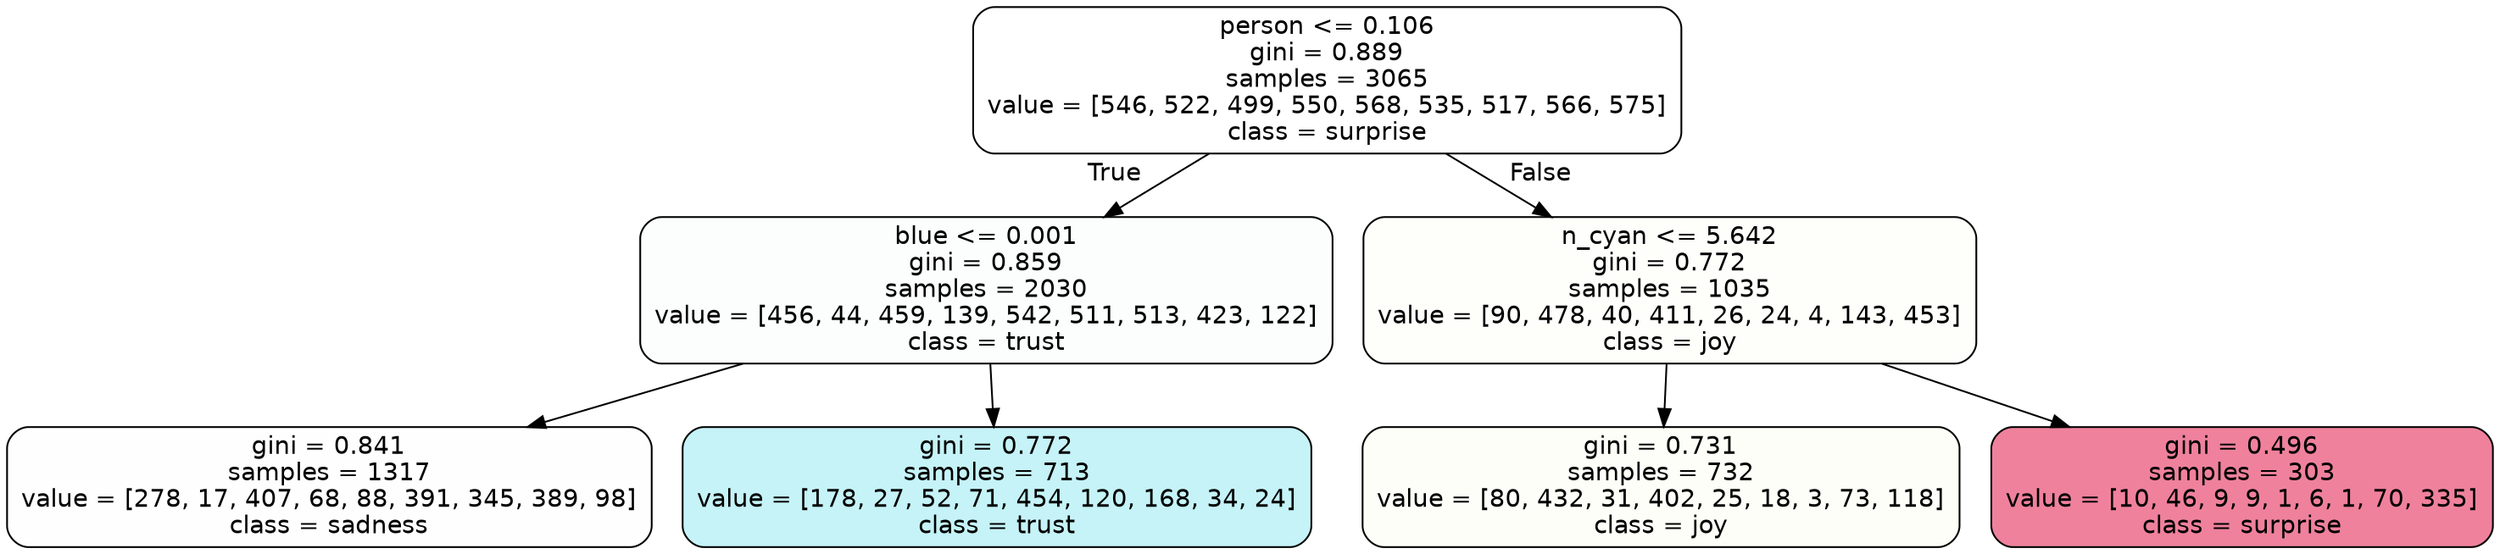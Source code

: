 digraph Tree {
node [shape=box, style="filled, rounded", color="black", fontname=helvetica] ;
edge [fontname=helvetica] ;
0 [label="person <= 0.106\ngini = 0.889\nsamples = 3065\nvalue = [546, 522, 499, 550, 568, 535, 517, 566, 575]\nclass = surprise", fillcolor="#e5396400"] ;
1 [label="blue <= 0.001\ngini = 0.859\nsamples = 2030\nvalue = [456, 44, 459, 139, 542, 511, 513, 423, 122]\nclass = trust", fillcolor="#39d7e503"] ;
0 -> 1 [labeldistance=2.5, labelangle=45, headlabel="True"] ;
2 [label="gini = 0.841\nsamples = 1317\nvalue = [278, 17, 407, 68, 88, 391, 345, 389, 98]\nclass = sadness", fillcolor="#64e53902"] ;
1 -> 2 ;
3 [label="gini = 0.772\nsamples = 713\nvalue = [178, 27, 52, 71, 454, 120, 168, 34, 24]\nclass = trust", fillcolor="#39d7e54a"] ;
1 -> 3 ;
4 [label="n_cyan <= 5.642\ngini = 0.772\nsamples = 1035\nvalue = [90, 478, 40, 411, 26, 24, 4, 143, 453]\nclass = joy", fillcolor="#d7e53905"] ;
0 -> 4 [labeldistance=2.5, labelangle=-45, headlabel="False"] ;
5 [label="gini = 0.731\nsamples = 732\nvalue = [80, 432, 31, 402, 25, 18, 3, 73, 118]\nclass = joy", fillcolor="#d7e5390a"] ;
4 -> 5 ;
6 [label="gini = 0.496\nsamples = 303\nvalue = [10, 46, 9, 9, 1, 6, 1, 70, 335]\nclass = surprise", fillcolor="#e53964a2"] ;
4 -> 6 ;
}